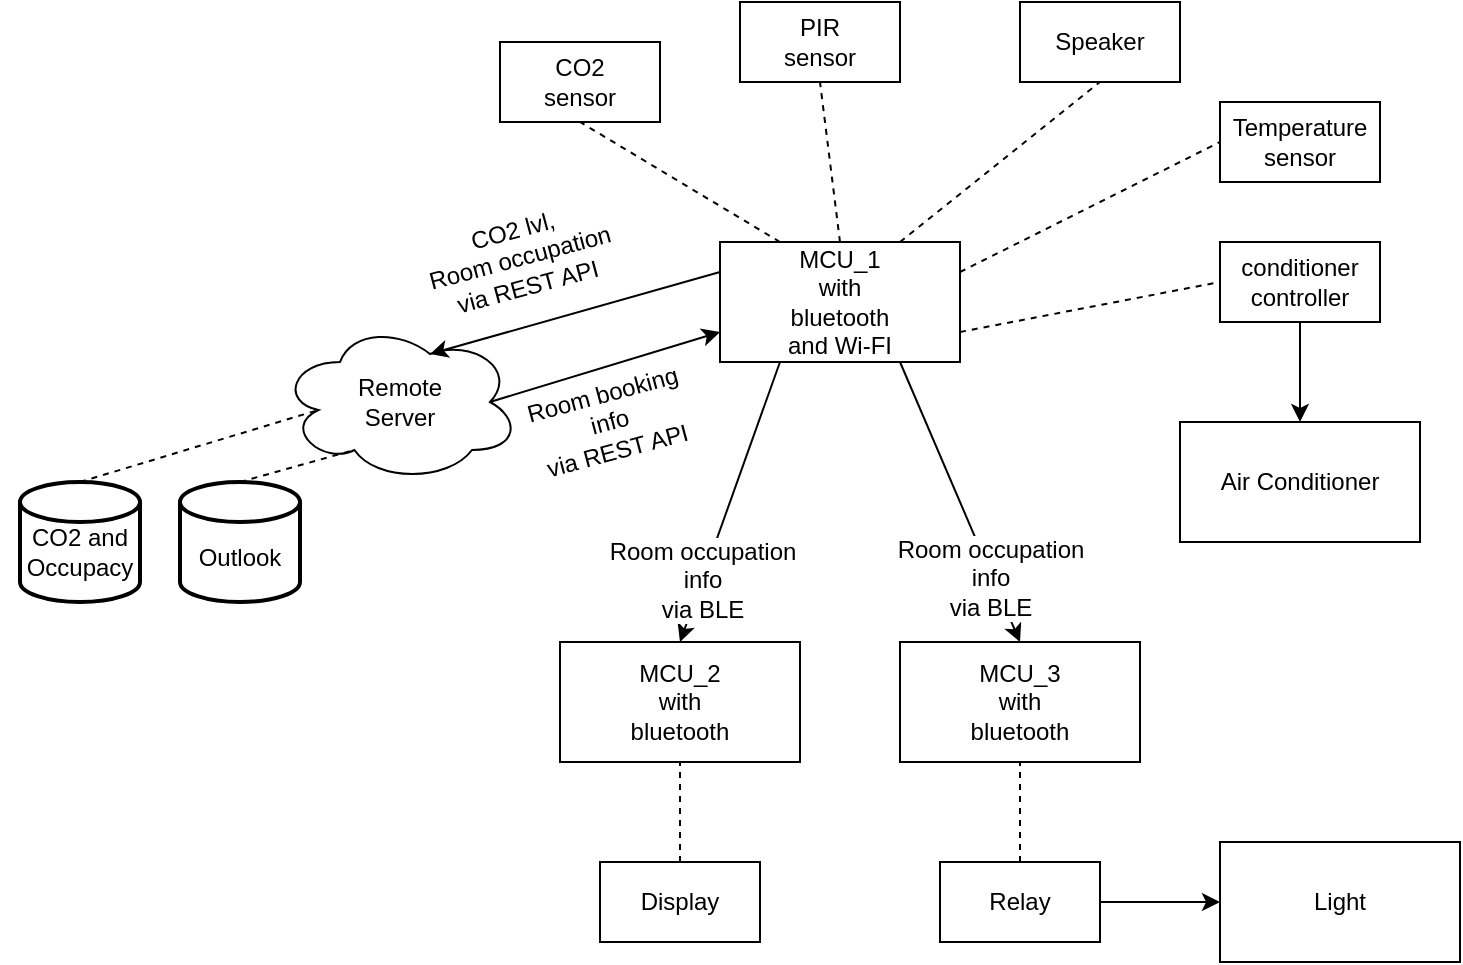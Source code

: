 <mxfile version="12.2.6" type="device" pages="1"><diagram id="Sa9yF7F5L_CovohCNM7_" name="Page-1"><mxGraphModel dx="2200" dy="638" grid="1" gridSize="10" guides="1" tooltips="1" connect="1" arrows="1" fold="1" page="1" pageScale="1" pageWidth="827" pageHeight="1169" math="0" shadow="0"><root><mxCell id="0"/><mxCell id="1" parent="0"/><mxCell id="kaUCN1CulUsVT9tULLcF-1" value="&lt;div&gt;MCU_1&lt;/div&gt;&lt;div&gt;with&lt;/div&gt;&lt;div&gt;bluetooth &lt;br&gt;&lt;/div&gt;&lt;div&gt;and Wi-FI&lt;br&gt;&lt;/div&gt;" style="rounded=0;whiteSpace=wrap;html=1;" parent="1" vertex="1"><mxGeometry x="350" y="160" width="120" height="60" as="geometry"/></mxCell><mxCell id="kaUCN1CulUsVT9tULLcF-2" value="&lt;div&gt;Temperature&lt;/div&gt;&lt;div&gt;sensor&lt;br&gt;&lt;/div&gt;" style="rounded=0;whiteSpace=wrap;html=1;" parent="1" vertex="1"><mxGeometry x="600" y="90" width="80" height="40" as="geometry"/></mxCell><mxCell id="kaUCN1CulUsVT9tULLcF-3" value="&lt;div&gt;CO2 &lt;br&gt;&lt;/div&gt;&lt;div&gt;sensor&lt;br&gt;&lt;/div&gt;" style="rounded=0;whiteSpace=wrap;html=1;" parent="1" vertex="1"><mxGeometry x="240" y="60" width="80" height="40" as="geometry"/></mxCell><mxCell id="kaUCN1CulUsVT9tULLcF-4" value="&lt;div&gt;PIR&lt;/div&gt;&lt;div&gt;sensor&lt;/div&gt;" style="rounded=0;whiteSpace=wrap;html=1;" parent="1" vertex="1"><mxGeometry x="360" y="40" width="80" height="40" as="geometry"/></mxCell><mxCell id="kaUCN1CulUsVT9tULLcF-5" value="Speaker" style="rounded=0;whiteSpace=wrap;html=1;" parent="1" vertex="1"><mxGeometry x="500" y="40" width="80" height="40" as="geometry"/></mxCell><mxCell id="kaUCN1CulUsVT9tULLcF-6" value="&lt;div&gt;MCU_3&lt;/div&gt;&lt;div&gt;with&lt;/div&gt;&lt;div&gt;bluetooth&lt;br&gt;&lt;/div&gt;" style="rounded=0;whiteSpace=wrap;html=1;" parent="1" vertex="1"><mxGeometry x="440" y="360" width="120" height="60" as="geometry"/></mxCell><mxCell id="kaUCN1CulUsVT9tULLcF-7" value="&lt;div&gt;Remote&lt;/div&gt;&lt;div&gt;Server&lt;br&gt;&lt;/div&gt;" style="ellipse;shape=cloud;whiteSpace=wrap;html=1;" parent="1" vertex="1"><mxGeometry x="130" y="200" width="120" height="80" as="geometry"/></mxCell><mxCell id="kaUCN1CulUsVT9tULLcF-8" value="" style="strokeWidth=2;html=1;shape=mxgraph.flowchart.database;whiteSpace=wrap;" parent="1" vertex="1"><mxGeometry y="280" width="60" height="60" as="geometry"/></mxCell><mxCell id="kaUCN1CulUsVT9tULLcF-10" value="Relay" style="rounded=0;whiteSpace=wrap;html=1;" parent="1" vertex="1"><mxGeometry x="460" y="470" width="80" height="40" as="geometry"/></mxCell><mxCell id="kaUCN1CulUsVT9tULLcF-12" value="Air Conditioner" style="rounded=0;whiteSpace=wrap;html=1;" parent="1" vertex="1"><mxGeometry x="580" y="250" width="120" height="60" as="geometry"/></mxCell><mxCell id="kaUCN1CulUsVT9tULLcF-13" value="&lt;div&gt;conditioner&lt;/div&gt;&lt;div&gt;controller&lt;br&gt;&lt;/div&gt;" style="rounded=0;whiteSpace=wrap;html=1;" parent="1" vertex="1"><mxGeometry x="600" y="160" width="80" height="40" as="geometry"/></mxCell><mxCell id="kaUCN1CulUsVT9tULLcF-17" value="&lt;div&gt;&lt;br&gt;&lt;/div&gt;&lt;div&gt;Outlook&lt;br&gt;&lt;/div&gt;" style="strokeWidth=2;html=1;shape=mxgraph.flowchart.database;whiteSpace=wrap;" parent="1" vertex="1"><mxGeometry x="80" y="280" width="60" height="60" as="geometry"/></mxCell><mxCell id="kaUCN1CulUsVT9tULLcF-18" value="CO2 and Occupacy" style="text;html=1;strokeColor=none;fillColor=none;align=center;verticalAlign=middle;whiteSpace=wrap;rounded=0;" parent="1" vertex="1"><mxGeometry x="-10" y="300" width="80" height="30" as="geometry"/></mxCell><mxCell id="kaUCN1CulUsVT9tULLcF-20" value="" style="endArrow=none;dashed=1;html=1;entryX=0.5;entryY=1;entryDx=0;entryDy=0;exitX=0.25;exitY=0;exitDx=0;exitDy=0;" parent="1" source="kaUCN1CulUsVT9tULLcF-1" target="kaUCN1CulUsVT9tULLcF-3" edge="1"><mxGeometry width="50" height="50" relative="1" as="geometry"><mxPoint x="400" y="150" as="sourcePoint"/><mxPoint x="450" y="100" as="targetPoint"/></mxGeometry></mxCell><mxCell id="kaUCN1CulUsVT9tULLcF-21" value="" style="endArrow=none;dashed=1;html=1;entryX=0.5;entryY=1;entryDx=0;entryDy=0;exitX=0.5;exitY=0;exitDx=0;exitDy=0;" parent="1" source="kaUCN1CulUsVT9tULLcF-1" target="kaUCN1CulUsVT9tULLcF-4" edge="1"><mxGeometry width="50" height="50" relative="1" as="geometry"><mxPoint x="430" y="150" as="sourcePoint"/><mxPoint x="480" y="100" as="targetPoint"/></mxGeometry></mxCell><mxCell id="kaUCN1CulUsVT9tULLcF-22" value="" style="endArrow=none;dashed=1;html=1;entryX=0.5;entryY=1;entryDx=0;entryDy=0;exitX=0.75;exitY=0;exitDx=0;exitDy=0;" parent="1" source="kaUCN1CulUsVT9tULLcF-1" target="kaUCN1CulUsVT9tULLcF-5" edge="1"><mxGeometry width="50" height="50" relative="1" as="geometry"><mxPoint x="510" y="220" as="sourcePoint"/><mxPoint x="560" y="170" as="targetPoint"/></mxGeometry></mxCell><mxCell id="kaUCN1CulUsVT9tULLcF-23" value="" style="endArrow=none;dashed=1;html=1;exitX=0.5;exitY=0;exitDx=0;exitDy=0;exitPerimeter=0;entryX=0.31;entryY=0.8;entryDx=0;entryDy=0;entryPerimeter=0;" parent="1" source="kaUCN1CulUsVT9tULLcF-17" target="kaUCN1CulUsVT9tULLcF-7" edge="1"><mxGeometry width="50" height="50" relative="1" as="geometry"><mxPoint x="100" y="360" as="sourcePoint"/><mxPoint x="170" y="320" as="targetPoint"/></mxGeometry></mxCell><mxCell id="kaUCN1CulUsVT9tULLcF-24" value="" style="endArrow=none;dashed=1;html=1;entryX=0.16;entryY=0.55;entryDx=0;entryDy=0;entryPerimeter=0;exitX=0.5;exitY=0;exitDx=0;exitDy=0;exitPerimeter=0;" parent="1" source="kaUCN1CulUsVT9tULLcF-8" target="kaUCN1CulUsVT9tULLcF-7" edge="1"><mxGeometry width="50" height="50" relative="1" as="geometry"><mxPoint x="180" y="380" as="sourcePoint"/><mxPoint x="230" y="330" as="targetPoint"/></mxGeometry></mxCell><mxCell id="kaUCN1CulUsVT9tULLcF-25" value="" style="endArrow=none;dashed=1;html=1;entryX=0;entryY=0.5;entryDx=0;entryDy=0;exitX=1;exitY=0.75;exitDx=0;exitDy=0;" parent="1" source="kaUCN1CulUsVT9tULLcF-1" target="kaUCN1CulUsVT9tULLcF-13" edge="1"><mxGeometry width="50" height="50" relative="1" as="geometry"><mxPoint x="680" y="270" as="sourcePoint"/><mxPoint x="650" y="335" as="targetPoint"/></mxGeometry></mxCell><mxCell id="kaUCN1CulUsVT9tULLcF-27" value="" style="endArrow=none;dashed=1;html=1;entryX=0;entryY=0.5;entryDx=0;entryDy=0;exitX=1;exitY=0.25;exitDx=0;exitDy=0;" parent="1" source="kaUCN1CulUsVT9tULLcF-1" target="kaUCN1CulUsVT9tULLcF-2" edge="1"><mxGeometry width="50" height="50" relative="1" as="geometry"><mxPoint x="610" y="145" as="sourcePoint"/><mxPoint x="660" y="95" as="targetPoint"/></mxGeometry></mxCell><mxCell id="kaUCN1CulUsVT9tULLcF-28" value="" style="endArrow=none;dashed=1;html=1;entryX=0.5;entryY=1;entryDx=0;entryDy=0;exitX=0.5;exitY=0;exitDx=0;exitDy=0;" parent="1" source="kaUCN1CulUsVT9tULLcF-10" target="kaUCN1CulUsVT9tULLcF-6" edge="1"><mxGeometry width="50" height="50" relative="1" as="geometry"><mxPoint x="597" y="515" as="sourcePoint"/><mxPoint x="647" y="465" as="targetPoint"/></mxGeometry></mxCell><mxCell id="kaUCN1CulUsVT9tULLcF-29" value="MCU_2&lt;br&gt;&lt;div&gt;with&lt;/div&gt;&lt;div&gt;bluetooth&lt;br&gt;&lt;/div&gt;" style="rounded=0;whiteSpace=wrap;html=1;" parent="1" vertex="1"><mxGeometry x="270" y="360" width="120" height="60" as="geometry"/></mxCell><mxCell id="kaUCN1CulUsVT9tULLcF-30" value="Display" style="rounded=0;whiteSpace=wrap;html=1;" parent="1" vertex="1"><mxGeometry x="290" y="470" width="80" height="40" as="geometry"/></mxCell><mxCell id="kaUCN1CulUsVT9tULLcF-31" value="" style="endArrow=none;dashed=1;html=1;entryX=0.5;entryY=1;entryDx=0;entryDy=0;exitX=0.5;exitY=0;exitDx=0;exitDy=0;" parent="1" source="kaUCN1CulUsVT9tULLcF-30" target="kaUCN1CulUsVT9tULLcF-29" edge="1"><mxGeometry width="50" height="50" relative="1" as="geometry"><mxPoint x="437" y="515" as="sourcePoint"/><mxPoint x="487" y="465" as="targetPoint"/></mxGeometry></mxCell><mxCell id="kaUCN1CulUsVT9tULLcF-32" value="Light" style="rounded=0;whiteSpace=wrap;html=1;" parent="1" vertex="1"><mxGeometry x="600" y="460" width="120" height="60" as="geometry"/></mxCell><mxCell id="kaUCN1CulUsVT9tULLcF-33" value="" style="endArrow=classic;html=1;entryX=0;entryY=0.5;entryDx=0;entryDy=0;exitX=1;exitY=0.5;exitDx=0;exitDy=0;" parent="1" source="kaUCN1CulUsVT9tULLcF-10" target="kaUCN1CulUsVT9tULLcF-32" edge="1"><mxGeometry width="50" height="50" relative="1" as="geometry"><mxPoint x="500" y="590" as="sourcePoint"/><mxPoint x="550" y="540" as="targetPoint"/></mxGeometry></mxCell><mxCell id="kaUCN1CulUsVT9tULLcF-34" value="" style="endArrow=classic;html=1;exitX=0.5;exitY=1;exitDx=0;exitDy=0;" parent="1" source="kaUCN1CulUsVT9tULLcF-13" target="kaUCN1CulUsVT9tULLcF-12" edge="1"><mxGeometry width="50" height="50" relative="1" as="geometry"><mxPoint x="620" y="390" as="sourcePoint"/><mxPoint x="670" y="340" as="targetPoint"/></mxGeometry></mxCell><mxCell id="kaUCN1CulUsVT9tULLcF-35" value="" style="endArrow=classic;html=1;exitX=0;exitY=0.25;exitDx=0;exitDy=0;entryX=0.625;entryY=0.2;entryDx=0;entryDy=0;entryPerimeter=0;" parent="1" source="kaUCN1CulUsVT9tULLcF-1" target="kaUCN1CulUsVT9tULLcF-7" edge="1"><mxGeometry width="50" height="50" relative="1" as="geometry"><mxPoint x="150" y="140" as="sourcePoint"/><mxPoint x="200" y="90" as="targetPoint"/></mxGeometry></mxCell><mxCell id="kaUCN1CulUsVT9tULLcF-36" value="CO2 lvl,&lt;div&gt;Room occupation&lt;br&gt;&lt;/div&gt;&lt;div&gt;via REST API&lt;br&gt;&lt;/div&gt;" style="text;html=1;strokeColor=none;fillColor=none;align=center;verticalAlign=middle;whiteSpace=wrap;rounded=0;rotation=-15;" parent="1" vertex="1"><mxGeometry x="200" y="155" width="100" height="25" as="geometry"/></mxCell><mxCell id="kaUCN1CulUsVT9tULLcF-37" value="" style="endArrow=classic;html=1;entryX=0;entryY=0.75;entryDx=0;entryDy=0;exitX=0.875;exitY=0.5;exitDx=0;exitDy=0;exitPerimeter=0;" parent="1" source="kaUCN1CulUsVT9tULLcF-7" target="kaUCN1CulUsVT9tULLcF-1" edge="1"><mxGeometry width="50" height="50" relative="1" as="geometry"><mxPoint x="270" y="320" as="sourcePoint"/><mxPoint x="320" y="270" as="targetPoint"/></mxGeometry></mxCell><mxCell id="kaUCN1CulUsVT9tULLcF-41" value="Room booking info&lt;br&gt;via REST API" style="text;html=1;strokeColor=none;fillColor=none;align=center;verticalAlign=middle;whiteSpace=wrap;rounded=0;rotation=-15;" parent="1" vertex="1"><mxGeometry x="250" y="240" width="90" height="20" as="geometry"/></mxCell><mxCell id="kaUCN1CulUsVT9tULLcF-44" value="" style="endArrow=classic;html=1;exitX=0.25;exitY=1;exitDx=0;exitDy=0;entryX=0.5;entryY=0;entryDx=0;entryDy=0;" parent="1" source="kaUCN1CulUsVT9tULLcF-1" target="kaUCN1CulUsVT9tULLcF-29" edge="1"><mxGeometry width="50" height="50" relative="1" as="geometry"><mxPoint x="340" y="350" as="sourcePoint"/><mxPoint x="390" y="300" as="targetPoint"/></mxGeometry></mxCell><mxCell id="kaUCN1CulUsVT9tULLcF-52" value="&lt;div&gt;Room occupation&lt;/div&gt;&lt;div&gt;info&lt;br&gt;&lt;/div&gt;via BLE" style="text;html=1;resizable=0;points=[];align=center;verticalAlign=middle;labelBackgroundColor=#ffffff;" parent="kaUCN1CulUsVT9tULLcF-44" vertex="1" connectable="0"><mxGeometry x="0.556" relative="1" as="geometry"><mxPoint as="offset"/></mxGeometry></mxCell><mxCell id="kaUCN1CulUsVT9tULLcF-46" value="" style="endArrow=classic;html=1;exitX=0.75;exitY=1;exitDx=0;exitDy=0;entryX=0.5;entryY=0;entryDx=0;entryDy=0;" parent="1" source="kaUCN1CulUsVT9tULLcF-1" target="kaUCN1CulUsVT9tULLcF-6" edge="1"><mxGeometry width="50" height="50" relative="1" as="geometry"><mxPoint x="430" y="380" as="sourcePoint"/><mxPoint x="480" y="330" as="targetPoint"/></mxGeometry></mxCell><mxCell id="kaUCN1CulUsVT9tULLcF-53" value="&lt;div&gt;Room occupation&lt;/div&gt;&lt;div&gt;info&lt;br&gt;&lt;/div&gt;via BLE" style="text;html=1;resizable=0;points=[];align=center;verticalAlign=middle;labelBackgroundColor=#ffffff;" parent="kaUCN1CulUsVT9tULLcF-46" vertex="1" connectable="0"><mxGeometry x="0.529" y="-1" relative="1" as="geometry"><mxPoint as="offset"/></mxGeometry></mxCell></root></mxGraphModel></diagram></mxfile>